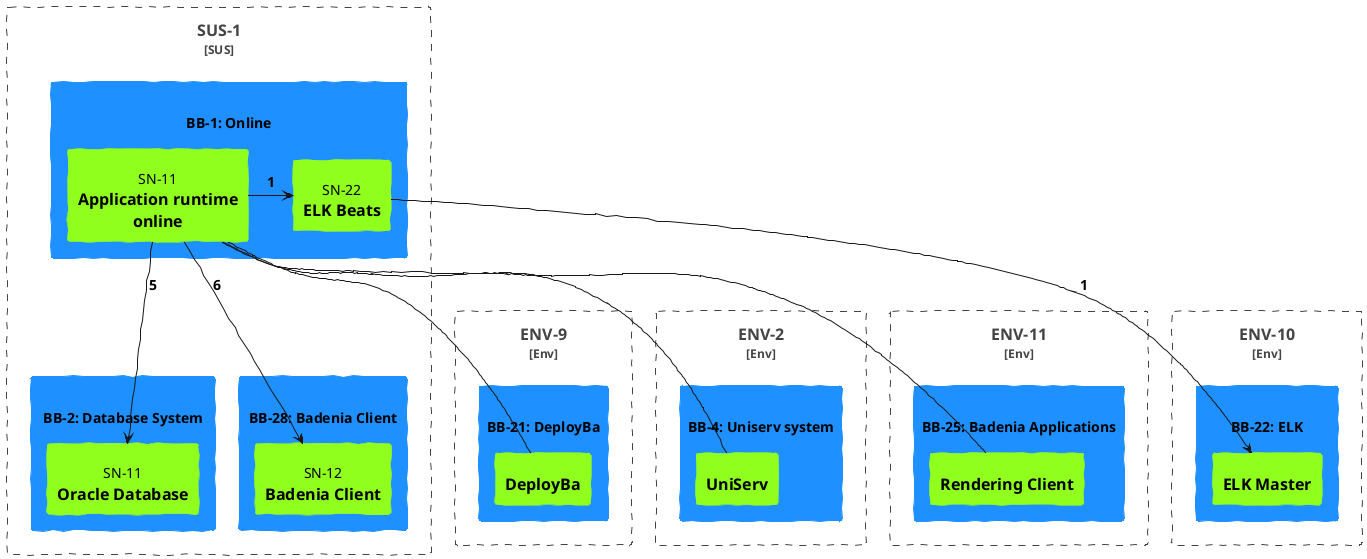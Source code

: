 @startuml 

!define Rel_(e_alias1, e_alias2, e_label, e_direction="") e_alias1 e_direction e_alias2 : "===e_label"
!define Rel_(e_alias1, e_alias2, e_label, e_techn, e_direction="") e_alias1 e_direction e_alias2 : "===e_label\n//<size:TECHN_FONT_SIZE>[e_techn]</size>//"

!define Rel(e_from,e_to, e_label) Rel_(e_from,e_to, e_label, "-->")
!define Rel(e_from,e_to, e_label, e_techn) Rel_(e_from,e_to, e_label, e_techn, "-->")

!define Rel_Back(e_to, e_from, e_label) Rel_(e_to, e_from, e_label, "<--")
!define Rel_Back(e_to, e_from, e_label, e_techn) Rel_(e_to, e_from, e_label, e_techn, "<--")

!define Rel_Neighbor(e_from,e_to, e_label) Rel_(e_from,e_to, e_label, "->")
!define Rel_Neighbor(e_from,e_to, e_label, e_techn) Rel_(e_from,e_to, e_label, e_techn, "->")

!define Rel_Back_Neighbor(e_to, e_from, e_label) Rel_(e_to, e_from, e_label, "<-")
!define Rel_Back_Neighbor(e_to, e_from, e_label, e_techn) Rel_(e_to, e_from, e_label, e_techn, "<-")

!define Rel_D(e_from,e_to, e_label) Rel_(e_from,e_to, e_label, "-DOWN->")
!define Rel_D(e_from,e_to, e_label, e_techn) Rel_(e_from,e_to, e_label, e_techn, "-DOWN->")
!define Rel_Down(e_from,e_to, e_label) Rel_D(e_from,e_to, e_label)
!define Rel_Down(e_from,e_to, e_label, e_techn) Rel_D(e_from,e_to, e_label, e_techn)

!define Rel_U(e_from,e_to, e_label) Rel_(e_from,e_to, e_label, "-UP->")
!define Rel_U(e_from,e_to, e_label, e_techn) Rel_(e_from,e_to, e_label, e_techn, "-UP->")
!define Rel_Up(e_from,e_to, e_label) Rel_U(e_from,e_to, e_label)
!define Rel_Up(e_from,e_to, e_label, e_techn) Rel_U(e_from,e_to, e_label, e_techn)

!define Rel_L(e_from,e_to, e_label) Rel_(e_from,e_to, e_label, "-LEFT->")
!define Rel_L(e_from,e_to, e_label, e_techn) Rel_(e_from,e_to, e_label, e_techn, "-LEFT->")
!define Rel_Left(e_from,e_to, e_label) Rel_L(e_from,e_to, e_label)
!define Rel_Left(e_from,e_to, e_label, e_techn) Rel_L(e_from,e_to, e_label, e_techn)

!define Rel_R(e_from,e_to, e_label) Rel_(e_from,e_to, e_label, "-RIGHT->")
!define Rel_R(e_from,e_to, e_label, e_techn) Rel_(e_from,e_to, e_label, e_techn, "-RIGHT->")
!define Rel_Right(e_from,e_to, e_label) Rel_R(e_from,e_to, e_label)
!define Rel_Right(e_from,e_to, e_label, e_techn) Rel_R(e_from,e_to, e_label, e_techn)


!define LAYOUT_TOP_DOWN top to bottom direction
!define LAYOUT_LEFT_RIGHT left to right direction

!define TECHN_FONT_SIZE 12

skinparam handwritten true

skinparam defaultTextAlignment center

skinparam wrapWidth 200
skinparam maxMessageSize 150


skinparam rectangle {
    StereotypeFontSize 12
    shadowing false
}

skinparam rectangle<<boundary>> {
    Shadowing false
    StereotypeFontSize 0
    FontColor #444444
    BorderColor #444444
    BorderStyle dashed
}

skinparam rectangle<<buildingblock>> {
    Shadowing false
    StereotypeFontSize 0
    FontColor #000000
    BorderColor #1E90FF
    BorderStyle solid
    BackgroundColor #1E90FF
}

skinparam rectangle<<specifiednode>> {
    Shadowing false
    StereotypeFontSize 0
    FontColor #000000
    BorderColor #90FF1E
    BorderStyle solid
    BackgroundColor #90FF1E
}

!define SpecifiedNode(e_alias, e_label) rectangle "==e_label" <<SpecifiedNode>> as e_alias
!define SpecifiedNode(e_alias, e_nr, e_label) rectangle "SN-e_nr\n==e_label" <<SpecifiedNode>> as e_alias

!define BuildingBlock(e_alias, e_nr, e_label) rectangle "\lBB-e_nr: e_label" <<BuildingBlock>> as e_alias

!define Boundary(e_alias, e_label) rectangle "==e_label" <<boundary>> as e_alias
!define Boundary(e_alias, e_label, e_type) rectangle "==e_label\n<size:TECHN_FONT_SIZE>[e_type]</size>" <<boundary>> as e_alias

!define Environment(e_alias, e_label) Boundary(e_alias, e_label, "Env")

!define SubSystem(e_alias, e_label) Boundary(e_alias, e_label, "SUS")

' LAYOUT_LEFT_RIGHT


Environment(e9, "ENV-9") {
	BuildingBlock(bb21, "21", "DeployBa") {
		SpecifiedNode(deployba, "DeployBa")
	}
}

Environment(e2, "ENV-2") {
	BuildingBlock(bb4, "4", "Uniserv system") {
		SpecifiedNode(uniserv, "UniServ")
	}
}

Environment(e10, "ENV-10") {
	BuildingBlock(bb22, "22", "ELK") {
		SpecifiedNode(elk, "ELK Master")
	}
}

Environment(e11, "ENV-11") {
	BuildingBlock(bb25, "25", "Badenia Applications") {
		SpecifiedNode(renderingClient, "Rendering Client")
	}
}

SubSystem(s1, "SUS-1") {
	BuildingBlock(bb2, "2", "Database System") {
		SpecifiedNode(db11, "11", "Oracle Database")
	}
	BuildingBlock(bb1, "1", "Online") {
		SpecifiedNode(sn11, "11", "Application runtime online")
		SpecifiedNode(sn22, "22", "ELK Beats")
	}
	BuildingBlock(bb28, "28", "Badenia Client") {
		SpecifiedNode(sn12, "12", "Badenia Client")
	}
}

' Connections
Rel_Neighbor(sn11,sn22, "1")
sn11 -- deployba
sn11 -- uniserv
Rel_Down(sn11,db11,"5")
Rel_Down(sn11,sn12,"6")
sn11 -- renderingClient

Rel(sn22,elk,"1")

@enduml 